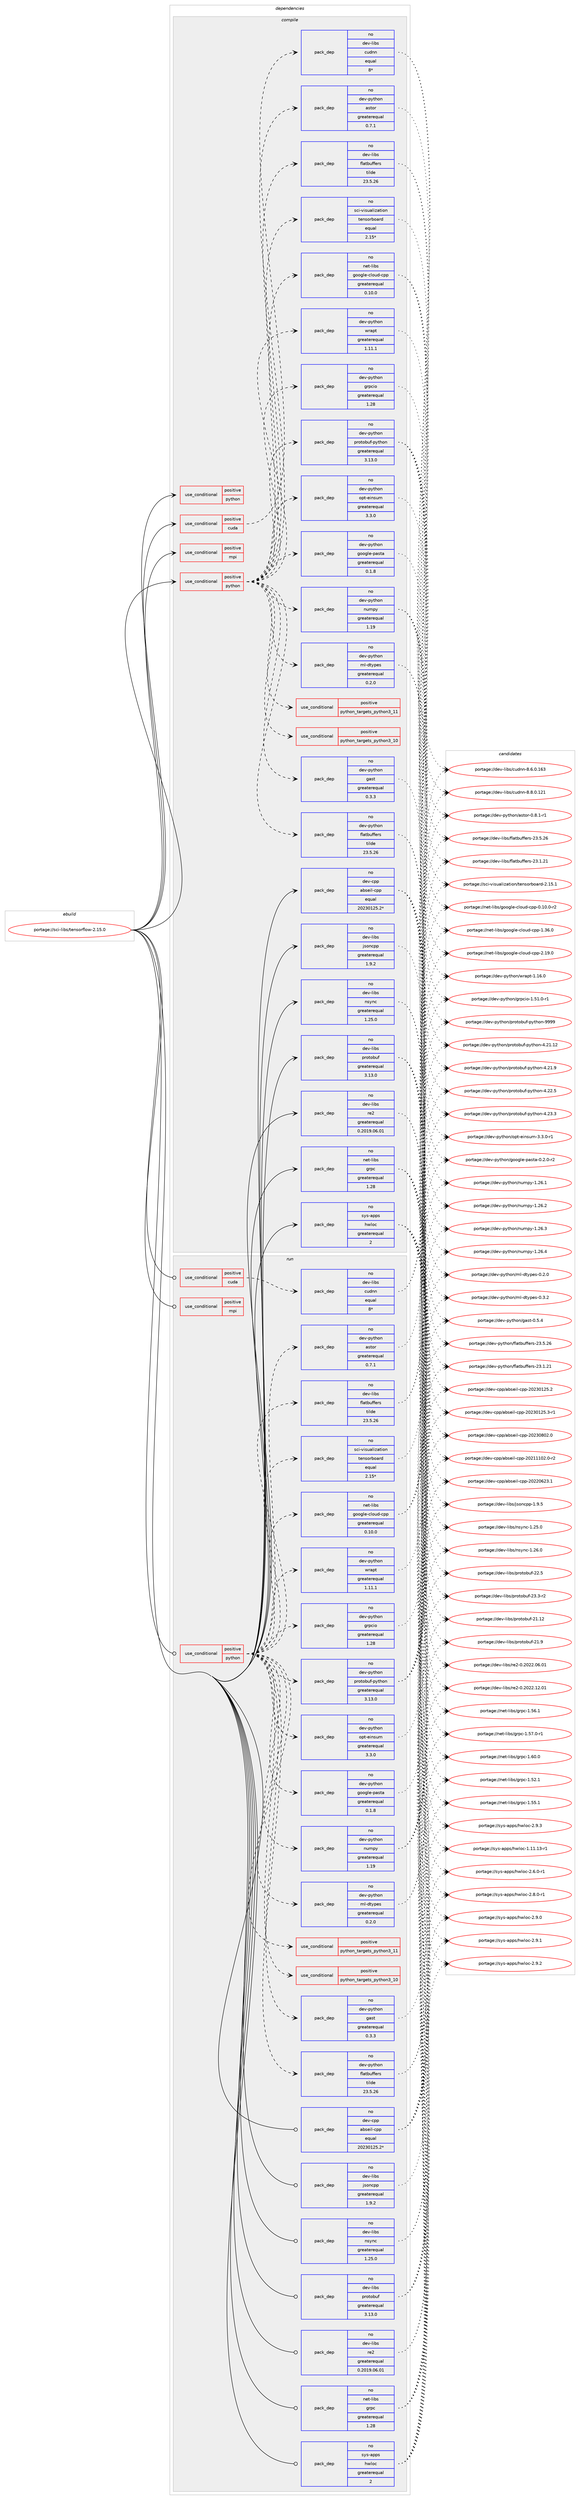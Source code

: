digraph prolog {

# *************
# Graph options
# *************

newrank=true;
concentrate=true;
compound=true;
graph [rankdir=LR,fontname=Helvetica,fontsize=10,ranksep=1.5];#, ranksep=2.5, nodesep=0.2];
edge  [arrowhead=vee];
node  [fontname=Helvetica,fontsize=10];

# **********
# The ebuild
# **********

subgraph cluster_leftcol {
color=gray;
rank=same;
label=<<i>ebuild</i>>;
id [label="portage://sci-libs/tensorflow-2.15.0", color=red, width=4, href="../sci-libs/tensorflow-2.15.0.svg"];
}

# ****************
# The dependencies
# ****************

subgraph cluster_midcol {
color=gray;
label=<<i>dependencies</i>>;
subgraph cluster_compile {
fillcolor="#eeeeee";
style=filled;
label=<<i>compile</i>>;
subgraph cond10877 {
dependency15927 [label=<<TABLE BORDER="0" CELLBORDER="1" CELLSPACING="0" CELLPADDING="4"><TR><TD ROWSPAN="3" CELLPADDING="10">use_conditional</TD></TR><TR><TD>positive</TD></TR><TR><TD>cuda</TD></TR></TABLE>>, shape=none, color=red];
# *** BEGIN UNKNOWN DEPENDENCY TYPE (TODO) ***
# dependency15927 -> package_dependency(portage://sci-libs/tensorflow-2.15.0,install,no,dev-util,nvidia-cuda-toolkit,none,[,,],any_same_slot,[use(enable(profiler),none)])
# *** END UNKNOWN DEPENDENCY TYPE (TODO) ***

subgraph pack4901 {
dependency15928 [label=<<TABLE BORDER="0" CELLBORDER="1" CELLSPACING="0" CELLPADDING="4" WIDTH="220"><TR><TD ROWSPAN="6" CELLPADDING="30">pack_dep</TD></TR><TR><TD WIDTH="110">no</TD></TR><TR><TD>dev-libs</TD></TR><TR><TD>cudnn</TD></TR><TR><TD>equal</TD></TR><TR><TD>8*</TD></TR></TABLE>>, shape=none, color=blue];
}
dependency15927:e -> dependency15928:w [weight=20,style="dashed",arrowhead="vee"];
}
id:e -> dependency15927:w [weight=20,style="solid",arrowhead="vee"];
subgraph cond10878 {
dependency15929 [label=<<TABLE BORDER="0" CELLBORDER="1" CELLSPACING="0" CELLPADDING="4"><TR><TD ROWSPAN="3" CELLPADDING="10">use_conditional</TD></TR><TR><TD>positive</TD></TR><TR><TD>mpi</TD></TR></TABLE>>, shape=none, color=red];
# *** BEGIN UNKNOWN DEPENDENCY TYPE (TODO) ***
# dependency15929 -> package_dependency(portage://sci-libs/tensorflow-2.15.0,install,no,virtual,mpi,none,[,,],[],[])
# *** END UNKNOWN DEPENDENCY TYPE (TODO) ***

}
id:e -> dependency15929:w [weight=20,style="solid",arrowhead="vee"];
subgraph cond10879 {
dependency15930 [label=<<TABLE BORDER="0" CELLBORDER="1" CELLSPACING="0" CELLPADDING="4"><TR><TD ROWSPAN="3" CELLPADDING="10">use_conditional</TD></TR><TR><TD>positive</TD></TR><TR><TD>python</TD></TR></TABLE>>, shape=none, color=red];
subgraph cond10880 {
dependency15931 [label=<<TABLE BORDER="0" CELLBORDER="1" CELLSPACING="0" CELLPADDING="4"><TR><TD ROWSPAN="3" CELLPADDING="10">use_conditional</TD></TR><TR><TD>positive</TD></TR><TR><TD>python_targets_python3_10</TD></TR></TABLE>>, shape=none, color=red];
# *** BEGIN UNKNOWN DEPENDENCY TYPE (TODO) ***
# dependency15931 -> package_dependency(portage://sci-libs/tensorflow-2.15.0,install,no,dev-lang,python,none,[,,],[slot(3.10)],[])
# *** END UNKNOWN DEPENDENCY TYPE (TODO) ***

}
dependency15930:e -> dependency15931:w [weight=20,style="dashed",arrowhead="vee"];
subgraph cond10881 {
dependency15932 [label=<<TABLE BORDER="0" CELLBORDER="1" CELLSPACING="0" CELLPADDING="4"><TR><TD ROWSPAN="3" CELLPADDING="10">use_conditional</TD></TR><TR><TD>positive</TD></TR><TR><TD>python_targets_python3_11</TD></TR></TABLE>>, shape=none, color=red];
# *** BEGIN UNKNOWN DEPENDENCY TYPE (TODO) ***
# dependency15932 -> package_dependency(portage://sci-libs/tensorflow-2.15.0,install,no,dev-lang,python,none,[,,],[slot(3.11)],[])
# *** END UNKNOWN DEPENDENCY TYPE (TODO) ***

}
dependency15930:e -> dependency15932:w [weight=20,style="dashed",arrowhead="vee"];
subgraph pack4902 {
dependency15933 [label=<<TABLE BORDER="0" CELLBORDER="1" CELLSPACING="0" CELLPADDING="4" WIDTH="220"><TR><TD ROWSPAN="6" CELLPADDING="30">pack_dep</TD></TR><TR><TD WIDTH="110">no</TD></TR><TR><TD>dev-libs</TD></TR><TR><TD>flatbuffers</TD></TR><TR><TD>tilde</TD></TR><TR><TD>23.5.26</TD></TR></TABLE>>, shape=none, color=blue];
}
dependency15930:e -> dependency15933:w [weight=20,style="dashed",arrowhead="vee"];
# *** BEGIN UNKNOWN DEPENDENCY TYPE (TODO) ***
# dependency15930 -> package_dependency(portage://sci-libs/tensorflow-2.15.0,install,no,dev-python,absl-py,none,[,,],[],[use(optenable(python_targets_python3_10),negative),use(optenable(python_targets_python3_11),negative)])
# *** END UNKNOWN DEPENDENCY TYPE (TODO) ***

subgraph pack4903 {
dependency15934 [label=<<TABLE BORDER="0" CELLBORDER="1" CELLSPACING="0" CELLPADDING="4" WIDTH="220"><TR><TD ROWSPAN="6" CELLPADDING="30">pack_dep</TD></TR><TR><TD WIDTH="110">no</TD></TR><TR><TD>dev-python</TD></TR><TR><TD>astor</TD></TR><TR><TD>greaterequal</TD></TR><TR><TD>0.7.1</TD></TR></TABLE>>, shape=none, color=blue];
}
dependency15930:e -> dependency15934:w [weight=20,style="dashed",arrowhead="vee"];
# *** BEGIN UNKNOWN DEPENDENCY TYPE (TODO) ***
# dependency15930 -> package_dependency(portage://sci-libs/tensorflow-2.15.0,install,no,dev-python,astunparse,none,[,,],[],[use(optenable(python_targets_python3_10),negative),use(optenable(python_targets_python3_11),negative)])
# *** END UNKNOWN DEPENDENCY TYPE (TODO) ***

# *** BEGIN UNKNOWN DEPENDENCY TYPE (TODO) ***
# dependency15930 -> package_dependency(portage://sci-libs/tensorflow-2.15.0,install,no,dev-python,clang-python,none,[,,],[],[use(optenable(python_targets_python3_10),negative),use(optenable(python_targets_python3_11),negative)])
# *** END UNKNOWN DEPENDENCY TYPE (TODO) ***

# *** BEGIN UNKNOWN DEPENDENCY TYPE (TODO) ***
# dependency15930 -> package_dependency(portage://sci-libs/tensorflow-2.15.0,install,no,dev-python,dill,none,[,,],[],[use(optenable(python_targets_python3_10),negative),use(optenable(python_targets_python3_11),negative)])
# *** END UNKNOWN DEPENDENCY TYPE (TODO) ***

subgraph pack4904 {
dependency15935 [label=<<TABLE BORDER="0" CELLBORDER="1" CELLSPACING="0" CELLPADDING="4" WIDTH="220"><TR><TD ROWSPAN="6" CELLPADDING="30">pack_dep</TD></TR><TR><TD WIDTH="110">no</TD></TR><TR><TD>dev-python</TD></TR><TR><TD>flatbuffers</TD></TR><TR><TD>tilde</TD></TR><TR><TD>23.5.26</TD></TR></TABLE>>, shape=none, color=blue];
}
dependency15930:e -> dependency15935:w [weight=20,style="dashed",arrowhead="vee"];
subgraph pack4905 {
dependency15936 [label=<<TABLE BORDER="0" CELLBORDER="1" CELLSPACING="0" CELLPADDING="4" WIDTH="220"><TR><TD ROWSPAN="6" CELLPADDING="30">pack_dep</TD></TR><TR><TD WIDTH="110">no</TD></TR><TR><TD>dev-python</TD></TR><TR><TD>gast</TD></TR><TR><TD>greaterequal</TD></TR><TR><TD>0.3.3</TD></TR></TABLE>>, shape=none, color=blue];
}
dependency15930:e -> dependency15936:w [weight=20,style="dashed",arrowhead="vee"];
# *** BEGIN UNKNOWN DEPENDENCY TYPE (TODO) ***
# dependency15930 -> package_dependency(portage://sci-libs/tensorflow-2.15.0,install,no,dev-python,h5py,none,[,,],[],[use(optenable(python_targets_python3_10),negative),use(optenable(python_targets_python3_11),negative)])
# *** END UNKNOWN DEPENDENCY TYPE (TODO) ***

subgraph pack4906 {
dependency15937 [label=<<TABLE BORDER="0" CELLBORDER="1" CELLSPACING="0" CELLPADDING="4" WIDTH="220"><TR><TD ROWSPAN="6" CELLPADDING="30">pack_dep</TD></TR><TR><TD WIDTH="110">no</TD></TR><TR><TD>dev-python</TD></TR><TR><TD>ml-dtypes</TD></TR><TR><TD>greaterequal</TD></TR><TR><TD>0.2.0</TD></TR></TABLE>>, shape=none, color=blue];
}
dependency15930:e -> dependency15937:w [weight=20,style="dashed",arrowhead="vee"];
subgraph pack4907 {
dependency15938 [label=<<TABLE BORDER="0" CELLBORDER="1" CELLSPACING="0" CELLPADDING="4" WIDTH="220"><TR><TD ROWSPAN="6" CELLPADDING="30">pack_dep</TD></TR><TR><TD WIDTH="110">no</TD></TR><TR><TD>dev-python</TD></TR><TR><TD>numpy</TD></TR><TR><TD>greaterequal</TD></TR><TR><TD>1.19</TD></TR></TABLE>>, shape=none, color=blue];
}
dependency15930:e -> dependency15938:w [weight=20,style="dashed",arrowhead="vee"];
subgraph pack4908 {
dependency15939 [label=<<TABLE BORDER="0" CELLBORDER="1" CELLSPACING="0" CELLPADDING="4" WIDTH="220"><TR><TD ROWSPAN="6" CELLPADDING="30">pack_dep</TD></TR><TR><TD WIDTH="110">no</TD></TR><TR><TD>dev-python</TD></TR><TR><TD>google-pasta</TD></TR><TR><TD>greaterequal</TD></TR><TR><TD>0.1.8</TD></TR></TABLE>>, shape=none, color=blue];
}
dependency15930:e -> dependency15939:w [weight=20,style="dashed",arrowhead="vee"];
subgraph pack4909 {
dependency15940 [label=<<TABLE BORDER="0" CELLBORDER="1" CELLSPACING="0" CELLPADDING="4" WIDTH="220"><TR><TD ROWSPAN="6" CELLPADDING="30">pack_dep</TD></TR><TR><TD WIDTH="110">no</TD></TR><TR><TD>dev-python</TD></TR><TR><TD>opt-einsum</TD></TR><TR><TD>greaterequal</TD></TR><TR><TD>3.3.0</TD></TR></TABLE>>, shape=none, color=blue];
}
dependency15930:e -> dependency15940:w [weight=20,style="dashed",arrowhead="vee"];
subgraph pack4910 {
dependency15941 [label=<<TABLE BORDER="0" CELLBORDER="1" CELLSPACING="0" CELLPADDING="4" WIDTH="220"><TR><TD ROWSPAN="6" CELLPADDING="30">pack_dep</TD></TR><TR><TD WIDTH="110">no</TD></TR><TR><TD>dev-python</TD></TR><TR><TD>protobuf-python</TD></TR><TR><TD>greaterequal</TD></TR><TR><TD>3.13.0</TD></TR></TABLE>>, shape=none, color=blue];
}
dependency15930:e -> dependency15941:w [weight=20,style="dashed",arrowhead="vee"];
# *** BEGIN UNKNOWN DEPENDENCY TYPE (TODO) ***
# dependency15930 -> package_dependency(portage://sci-libs/tensorflow-2.15.0,install,no,dev-python,pybind11,none,[,,],[],[use(optenable(python_targets_python3_10),negative),use(optenable(python_targets_python3_11),negative)])
# *** END UNKNOWN DEPENDENCY TYPE (TODO) ***

# *** BEGIN UNKNOWN DEPENDENCY TYPE (TODO) ***
# dependency15930 -> package_dependency(portage://sci-libs/tensorflow-2.15.0,install,no,dev-python,six,none,[,,],[],[use(optenable(python_targets_python3_10),negative),use(optenable(python_targets_python3_11),negative)])
# *** END UNKNOWN DEPENDENCY TYPE (TODO) ***

# *** BEGIN UNKNOWN DEPENDENCY TYPE (TODO) ***
# dependency15930 -> package_dependency(portage://sci-libs/tensorflow-2.15.0,install,no,dev-python,tblib,none,[,,],[],[use(optenable(python_targets_python3_10),negative),use(optenable(python_targets_python3_11),negative)])
# *** END UNKNOWN DEPENDENCY TYPE (TODO) ***

# *** BEGIN UNKNOWN DEPENDENCY TYPE (TODO) ***
# dependency15930 -> package_dependency(portage://sci-libs/tensorflow-2.15.0,install,no,dev-python,termcolor,none,[,,],[],[use(optenable(python_targets_python3_10),negative),use(optenable(python_targets_python3_11),negative)])
# *** END UNKNOWN DEPENDENCY TYPE (TODO) ***

# *** BEGIN UNKNOWN DEPENDENCY TYPE (TODO) ***
# dependency15930 -> package_dependency(portage://sci-libs/tensorflow-2.15.0,install,no,dev-python,typing-extensions,none,[,,],[],[use(optenable(python_targets_python3_10),negative),use(optenable(python_targets_python3_11),negative)])
# *** END UNKNOWN DEPENDENCY TYPE (TODO) ***

subgraph pack4911 {
dependency15942 [label=<<TABLE BORDER="0" CELLBORDER="1" CELLSPACING="0" CELLPADDING="4" WIDTH="220"><TR><TD ROWSPAN="6" CELLPADDING="30">pack_dep</TD></TR><TR><TD WIDTH="110">no</TD></TR><TR><TD>dev-python</TD></TR><TR><TD>grpcio</TD></TR><TR><TD>greaterequal</TD></TR><TR><TD>1.28</TD></TR></TABLE>>, shape=none, color=blue];
}
dependency15930:e -> dependency15942:w [weight=20,style="dashed",arrowhead="vee"];
subgraph pack4912 {
dependency15943 [label=<<TABLE BORDER="0" CELLBORDER="1" CELLSPACING="0" CELLPADDING="4" WIDTH="220"><TR><TD ROWSPAN="6" CELLPADDING="30">pack_dep</TD></TR><TR><TD WIDTH="110">no</TD></TR><TR><TD>dev-python</TD></TR><TR><TD>wrapt</TD></TR><TR><TD>greaterequal</TD></TR><TR><TD>1.11.1</TD></TR></TABLE>>, shape=none, color=blue];
}
dependency15930:e -> dependency15943:w [weight=20,style="dashed",arrowhead="vee"];
subgraph pack4913 {
dependency15944 [label=<<TABLE BORDER="0" CELLBORDER="1" CELLSPACING="0" CELLPADDING="4" WIDTH="220"><TR><TD ROWSPAN="6" CELLPADDING="30">pack_dep</TD></TR><TR><TD WIDTH="110">no</TD></TR><TR><TD>net-libs</TD></TR><TR><TD>google-cloud-cpp</TD></TR><TR><TD>greaterequal</TD></TR><TR><TD>0.10.0</TD></TR></TABLE>>, shape=none, color=blue];
}
dependency15930:e -> dependency15944:w [weight=20,style="dashed",arrowhead="vee"];
subgraph pack4914 {
dependency15945 [label=<<TABLE BORDER="0" CELLBORDER="1" CELLSPACING="0" CELLPADDING="4" WIDTH="220"><TR><TD ROWSPAN="6" CELLPADDING="30">pack_dep</TD></TR><TR><TD WIDTH="110">no</TD></TR><TR><TD>sci-visualization</TD></TR><TR><TD>tensorboard</TD></TR><TR><TD>equal</TD></TR><TR><TD>2.15*</TD></TR></TABLE>>, shape=none, color=blue];
}
dependency15930:e -> dependency15945:w [weight=20,style="dashed",arrowhead="vee"];
}
id:e -> dependency15930:w [weight=20,style="solid",arrowhead="vee"];
subgraph cond10882 {
dependency15946 [label=<<TABLE BORDER="0" CELLBORDER="1" CELLSPACING="0" CELLPADDING="4"><TR><TD ROWSPAN="3" CELLPADDING="10">use_conditional</TD></TR><TR><TD>positive</TD></TR><TR><TD>python</TD></TR></TABLE>>, shape=none, color=red];
# *** BEGIN UNKNOWN DEPENDENCY TYPE (TODO) ***
# dependency15946 -> package_dependency(portage://sci-libs/tensorflow-2.15.0,install,no,dev-python,mock,none,[,,],[],[])
# *** END UNKNOWN DEPENDENCY TYPE (TODO) ***

# *** BEGIN UNKNOWN DEPENDENCY TYPE (TODO) ***
# dependency15946 -> package_dependency(portage://sci-libs/tensorflow-2.15.0,install,no,dev-python,setuptools,none,[,,],[],[])
# *** END UNKNOWN DEPENDENCY TYPE (TODO) ***

}
id:e -> dependency15946:w [weight=20,style="solid",arrowhead="vee"];
# *** BEGIN UNKNOWN DEPENDENCY TYPE (TODO) ***
# id -> package_dependency(portage://sci-libs/tensorflow-2.15.0,install,no,app-arch,snappy,none,[,,],[],[])
# *** END UNKNOWN DEPENDENCY TYPE (TODO) ***

subgraph pack4915 {
dependency15947 [label=<<TABLE BORDER="0" CELLBORDER="1" CELLSPACING="0" CELLPADDING="4" WIDTH="220"><TR><TD ROWSPAN="6" CELLPADDING="30">pack_dep</TD></TR><TR><TD WIDTH="110">no</TD></TR><TR><TD>dev-cpp</TD></TR><TR><TD>abseil-cpp</TD></TR><TR><TD>equal</TD></TR><TR><TD>20230125.2*</TD></TR></TABLE>>, shape=none, color=blue];
}
id:e -> dependency15947:w [weight=20,style="solid",arrowhead="vee"];
# *** BEGIN UNKNOWN DEPENDENCY TYPE (TODO) ***
# id -> package_dependency(portage://sci-libs/tensorflow-2.15.0,install,no,dev-db,sqlite,none,[,,],[],[])
# *** END UNKNOWN DEPENDENCY TYPE (TODO) ***

# *** BEGIN UNKNOWN DEPENDENCY TYPE (TODO) ***
# id -> package_dependency(portage://sci-libs/tensorflow-2.15.0,install,no,dev-libs,double-conversion,none,[,,],[],[])
# *** END UNKNOWN DEPENDENCY TYPE (TODO) ***

# *** BEGIN UNKNOWN DEPENDENCY TYPE (TODO) ***
# id -> package_dependency(portage://sci-libs/tensorflow-2.15.0,install,no,dev-libs,icu,none,[,,],any_same_slot,[])
# *** END UNKNOWN DEPENDENCY TYPE (TODO) ***

subgraph pack4916 {
dependency15948 [label=<<TABLE BORDER="0" CELLBORDER="1" CELLSPACING="0" CELLPADDING="4" WIDTH="220"><TR><TD ROWSPAN="6" CELLPADDING="30">pack_dep</TD></TR><TR><TD WIDTH="110">no</TD></TR><TR><TD>dev-libs</TD></TR><TR><TD>jsoncpp</TD></TR><TR><TD>greaterequal</TD></TR><TR><TD>1.9.2</TD></TR></TABLE>>, shape=none, color=blue];
}
id:e -> dependency15948:w [weight=20,style="solid",arrowhead="vee"];
subgraph pack4917 {
dependency15949 [label=<<TABLE BORDER="0" CELLBORDER="1" CELLSPACING="0" CELLPADDING="4" WIDTH="220"><TR><TD ROWSPAN="6" CELLPADDING="30">pack_dep</TD></TR><TR><TD WIDTH="110">no</TD></TR><TR><TD>dev-libs</TD></TR><TR><TD>nsync</TD></TR><TR><TD>greaterequal</TD></TR><TR><TD>1.25.0</TD></TR></TABLE>>, shape=none, color=blue];
}
id:e -> dependency15949:w [weight=20,style="solid",arrowhead="vee"];
# *** BEGIN UNKNOWN DEPENDENCY TYPE (TODO) ***
# id -> package_dependency(portage://sci-libs/tensorflow-2.15.0,install,no,dev-libs,openssl,none,[,,],[slot(0),equal],[])
# *** END UNKNOWN DEPENDENCY TYPE (TODO) ***

subgraph pack4918 {
dependency15950 [label=<<TABLE BORDER="0" CELLBORDER="1" CELLSPACING="0" CELLPADDING="4" WIDTH="220"><TR><TD ROWSPAN="6" CELLPADDING="30">pack_dep</TD></TR><TR><TD WIDTH="110">no</TD></TR><TR><TD>dev-libs</TD></TR><TR><TD>protobuf</TD></TR><TR><TD>greaterequal</TD></TR><TR><TD>3.13.0</TD></TR></TABLE>>, shape=none, color=blue];
}
id:e -> dependency15950:w [weight=20,style="solid",arrowhead="vee"];
subgraph pack4919 {
dependency15951 [label=<<TABLE BORDER="0" CELLBORDER="1" CELLSPACING="0" CELLPADDING="4" WIDTH="220"><TR><TD ROWSPAN="6" CELLPADDING="30">pack_dep</TD></TR><TR><TD WIDTH="110">no</TD></TR><TR><TD>dev-libs</TD></TR><TR><TD>re2</TD></TR><TR><TD>greaterequal</TD></TR><TR><TD>0.2019.06.01</TD></TR></TABLE>>, shape=none, color=blue];
}
id:e -> dependency15951:w [weight=20,style="solid",arrowhead="vee"];
# *** BEGIN UNKNOWN DEPENDENCY TYPE (TODO) ***
# id -> package_dependency(portage://sci-libs/tensorflow-2.15.0,install,no,media-libs,giflib,none,[,,],[],[])
# *** END UNKNOWN DEPENDENCY TYPE (TODO) ***

# *** BEGIN UNKNOWN DEPENDENCY TYPE (TODO) ***
# id -> package_dependency(portage://sci-libs/tensorflow-2.15.0,install,no,media-libs,libjpeg-turbo,none,[,,],[],[])
# *** END UNKNOWN DEPENDENCY TYPE (TODO) ***

# *** BEGIN UNKNOWN DEPENDENCY TYPE (TODO) ***
# id -> package_dependency(portage://sci-libs/tensorflow-2.15.0,install,no,media-libs,libpng,none,[,,],[slot(0)],[])
# *** END UNKNOWN DEPENDENCY TYPE (TODO) ***

subgraph pack4920 {
dependency15952 [label=<<TABLE BORDER="0" CELLBORDER="1" CELLSPACING="0" CELLPADDING="4" WIDTH="220"><TR><TD ROWSPAN="6" CELLPADDING="30">pack_dep</TD></TR><TR><TD WIDTH="110">no</TD></TR><TR><TD>net-libs</TD></TR><TR><TD>grpc</TD></TR><TR><TD>greaterequal</TD></TR><TR><TD>1.28</TD></TR></TABLE>>, shape=none, color=blue];
}
id:e -> dependency15952:w [weight=20,style="solid",arrowhead="vee"];
# *** BEGIN UNKNOWN DEPENDENCY TYPE (TODO) ***
# id -> package_dependency(portage://sci-libs/tensorflow-2.15.0,install,no,net-misc,curl,none,[,,],[],[])
# *** END UNKNOWN DEPENDENCY TYPE (TODO) ***

subgraph pack4921 {
dependency15953 [label=<<TABLE BORDER="0" CELLBORDER="1" CELLSPACING="0" CELLPADDING="4" WIDTH="220"><TR><TD ROWSPAN="6" CELLPADDING="30">pack_dep</TD></TR><TR><TD WIDTH="110">no</TD></TR><TR><TD>sys-apps</TD></TR><TR><TD>hwloc</TD></TR><TR><TD>greaterequal</TD></TR><TR><TD>2</TD></TR></TABLE>>, shape=none, color=blue];
}
id:e -> dependency15953:w [weight=20,style="solid",arrowhead="vee"];
# *** BEGIN UNKNOWN DEPENDENCY TYPE (TODO) ***
# id -> package_dependency(portage://sci-libs/tensorflow-2.15.0,install,no,sys-libs,zlib,none,[,,],[],[])
# *** END UNKNOWN DEPENDENCY TYPE (TODO) ***

}
subgraph cluster_compileandrun {
fillcolor="#eeeeee";
style=filled;
label=<<i>compile and run</i>>;
}
subgraph cluster_run {
fillcolor="#eeeeee";
style=filled;
label=<<i>run</i>>;
subgraph cond10883 {
dependency15954 [label=<<TABLE BORDER="0" CELLBORDER="1" CELLSPACING="0" CELLPADDING="4"><TR><TD ROWSPAN="3" CELLPADDING="10">use_conditional</TD></TR><TR><TD>positive</TD></TR><TR><TD>cuda</TD></TR></TABLE>>, shape=none, color=red];
# *** BEGIN UNKNOWN DEPENDENCY TYPE (TODO) ***
# dependency15954 -> package_dependency(portage://sci-libs/tensorflow-2.15.0,run,no,dev-util,nvidia-cuda-toolkit,none,[,,],any_same_slot,[use(enable(profiler),none)])
# *** END UNKNOWN DEPENDENCY TYPE (TODO) ***

subgraph pack4922 {
dependency15955 [label=<<TABLE BORDER="0" CELLBORDER="1" CELLSPACING="0" CELLPADDING="4" WIDTH="220"><TR><TD ROWSPAN="6" CELLPADDING="30">pack_dep</TD></TR><TR><TD WIDTH="110">no</TD></TR><TR><TD>dev-libs</TD></TR><TR><TD>cudnn</TD></TR><TR><TD>equal</TD></TR><TR><TD>8*</TD></TR></TABLE>>, shape=none, color=blue];
}
dependency15954:e -> dependency15955:w [weight=20,style="dashed",arrowhead="vee"];
}
id:e -> dependency15954:w [weight=20,style="solid",arrowhead="odot"];
subgraph cond10884 {
dependency15956 [label=<<TABLE BORDER="0" CELLBORDER="1" CELLSPACING="0" CELLPADDING="4"><TR><TD ROWSPAN="3" CELLPADDING="10">use_conditional</TD></TR><TR><TD>positive</TD></TR><TR><TD>mpi</TD></TR></TABLE>>, shape=none, color=red];
# *** BEGIN UNKNOWN DEPENDENCY TYPE (TODO) ***
# dependency15956 -> package_dependency(portage://sci-libs/tensorflow-2.15.0,run,no,virtual,mpi,none,[,,],[],[])
# *** END UNKNOWN DEPENDENCY TYPE (TODO) ***

}
id:e -> dependency15956:w [weight=20,style="solid",arrowhead="odot"];
subgraph cond10885 {
dependency15957 [label=<<TABLE BORDER="0" CELLBORDER="1" CELLSPACING="0" CELLPADDING="4"><TR><TD ROWSPAN="3" CELLPADDING="10">use_conditional</TD></TR><TR><TD>positive</TD></TR><TR><TD>python</TD></TR></TABLE>>, shape=none, color=red];
subgraph cond10886 {
dependency15958 [label=<<TABLE BORDER="0" CELLBORDER="1" CELLSPACING="0" CELLPADDING="4"><TR><TD ROWSPAN="3" CELLPADDING="10">use_conditional</TD></TR><TR><TD>positive</TD></TR><TR><TD>python_targets_python3_10</TD></TR></TABLE>>, shape=none, color=red];
# *** BEGIN UNKNOWN DEPENDENCY TYPE (TODO) ***
# dependency15958 -> package_dependency(portage://sci-libs/tensorflow-2.15.0,run,no,dev-lang,python,none,[,,],[slot(3.10)],[])
# *** END UNKNOWN DEPENDENCY TYPE (TODO) ***

}
dependency15957:e -> dependency15958:w [weight=20,style="dashed",arrowhead="vee"];
subgraph cond10887 {
dependency15959 [label=<<TABLE BORDER="0" CELLBORDER="1" CELLSPACING="0" CELLPADDING="4"><TR><TD ROWSPAN="3" CELLPADDING="10">use_conditional</TD></TR><TR><TD>positive</TD></TR><TR><TD>python_targets_python3_11</TD></TR></TABLE>>, shape=none, color=red];
# *** BEGIN UNKNOWN DEPENDENCY TYPE (TODO) ***
# dependency15959 -> package_dependency(portage://sci-libs/tensorflow-2.15.0,run,no,dev-lang,python,none,[,,],[slot(3.11)],[])
# *** END UNKNOWN DEPENDENCY TYPE (TODO) ***

}
dependency15957:e -> dependency15959:w [weight=20,style="dashed",arrowhead="vee"];
subgraph pack4923 {
dependency15960 [label=<<TABLE BORDER="0" CELLBORDER="1" CELLSPACING="0" CELLPADDING="4" WIDTH="220"><TR><TD ROWSPAN="6" CELLPADDING="30">pack_dep</TD></TR><TR><TD WIDTH="110">no</TD></TR><TR><TD>dev-libs</TD></TR><TR><TD>flatbuffers</TD></TR><TR><TD>tilde</TD></TR><TR><TD>23.5.26</TD></TR></TABLE>>, shape=none, color=blue];
}
dependency15957:e -> dependency15960:w [weight=20,style="dashed",arrowhead="vee"];
# *** BEGIN UNKNOWN DEPENDENCY TYPE (TODO) ***
# dependency15957 -> package_dependency(portage://sci-libs/tensorflow-2.15.0,run,no,dev-python,absl-py,none,[,,],[],[use(optenable(python_targets_python3_10),negative),use(optenable(python_targets_python3_11),negative)])
# *** END UNKNOWN DEPENDENCY TYPE (TODO) ***

subgraph pack4924 {
dependency15961 [label=<<TABLE BORDER="0" CELLBORDER="1" CELLSPACING="0" CELLPADDING="4" WIDTH="220"><TR><TD ROWSPAN="6" CELLPADDING="30">pack_dep</TD></TR><TR><TD WIDTH="110">no</TD></TR><TR><TD>dev-python</TD></TR><TR><TD>astor</TD></TR><TR><TD>greaterequal</TD></TR><TR><TD>0.7.1</TD></TR></TABLE>>, shape=none, color=blue];
}
dependency15957:e -> dependency15961:w [weight=20,style="dashed",arrowhead="vee"];
# *** BEGIN UNKNOWN DEPENDENCY TYPE (TODO) ***
# dependency15957 -> package_dependency(portage://sci-libs/tensorflow-2.15.0,run,no,dev-python,astunparse,none,[,,],[],[use(optenable(python_targets_python3_10),negative),use(optenable(python_targets_python3_11),negative)])
# *** END UNKNOWN DEPENDENCY TYPE (TODO) ***

# *** BEGIN UNKNOWN DEPENDENCY TYPE (TODO) ***
# dependency15957 -> package_dependency(portage://sci-libs/tensorflow-2.15.0,run,no,dev-python,clang-python,none,[,,],[],[use(optenable(python_targets_python3_10),negative),use(optenable(python_targets_python3_11),negative)])
# *** END UNKNOWN DEPENDENCY TYPE (TODO) ***

# *** BEGIN UNKNOWN DEPENDENCY TYPE (TODO) ***
# dependency15957 -> package_dependency(portage://sci-libs/tensorflow-2.15.0,run,no,dev-python,dill,none,[,,],[],[use(optenable(python_targets_python3_10),negative),use(optenable(python_targets_python3_11),negative)])
# *** END UNKNOWN DEPENDENCY TYPE (TODO) ***

subgraph pack4925 {
dependency15962 [label=<<TABLE BORDER="0" CELLBORDER="1" CELLSPACING="0" CELLPADDING="4" WIDTH="220"><TR><TD ROWSPAN="6" CELLPADDING="30">pack_dep</TD></TR><TR><TD WIDTH="110">no</TD></TR><TR><TD>dev-python</TD></TR><TR><TD>flatbuffers</TD></TR><TR><TD>tilde</TD></TR><TR><TD>23.5.26</TD></TR></TABLE>>, shape=none, color=blue];
}
dependency15957:e -> dependency15962:w [weight=20,style="dashed",arrowhead="vee"];
subgraph pack4926 {
dependency15963 [label=<<TABLE BORDER="0" CELLBORDER="1" CELLSPACING="0" CELLPADDING="4" WIDTH="220"><TR><TD ROWSPAN="6" CELLPADDING="30">pack_dep</TD></TR><TR><TD WIDTH="110">no</TD></TR><TR><TD>dev-python</TD></TR><TR><TD>gast</TD></TR><TR><TD>greaterequal</TD></TR><TR><TD>0.3.3</TD></TR></TABLE>>, shape=none, color=blue];
}
dependency15957:e -> dependency15963:w [weight=20,style="dashed",arrowhead="vee"];
# *** BEGIN UNKNOWN DEPENDENCY TYPE (TODO) ***
# dependency15957 -> package_dependency(portage://sci-libs/tensorflow-2.15.0,run,no,dev-python,h5py,none,[,,],[],[use(optenable(python_targets_python3_10),negative),use(optenable(python_targets_python3_11),negative)])
# *** END UNKNOWN DEPENDENCY TYPE (TODO) ***

subgraph pack4927 {
dependency15964 [label=<<TABLE BORDER="0" CELLBORDER="1" CELLSPACING="0" CELLPADDING="4" WIDTH="220"><TR><TD ROWSPAN="6" CELLPADDING="30">pack_dep</TD></TR><TR><TD WIDTH="110">no</TD></TR><TR><TD>dev-python</TD></TR><TR><TD>ml-dtypes</TD></TR><TR><TD>greaterequal</TD></TR><TR><TD>0.2.0</TD></TR></TABLE>>, shape=none, color=blue];
}
dependency15957:e -> dependency15964:w [weight=20,style="dashed",arrowhead="vee"];
subgraph pack4928 {
dependency15965 [label=<<TABLE BORDER="0" CELLBORDER="1" CELLSPACING="0" CELLPADDING="4" WIDTH="220"><TR><TD ROWSPAN="6" CELLPADDING="30">pack_dep</TD></TR><TR><TD WIDTH="110">no</TD></TR><TR><TD>dev-python</TD></TR><TR><TD>numpy</TD></TR><TR><TD>greaterequal</TD></TR><TR><TD>1.19</TD></TR></TABLE>>, shape=none, color=blue];
}
dependency15957:e -> dependency15965:w [weight=20,style="dashed",arrowhead="vee"];
subgraph pack4929 {
dependency15966 [label=<<TABLE BORDER="0" CELLBORDER="1" CELLSPACING="0" CELLPADDING="4" WIDTH="220"><TR><TD ROWSPAN="6" CELLPADDING="30">pack_dep</TD></TR><TR><TD WIDTH="110">no</TD></TR><TR><TD>dev-python</TD></TR><TR><TD>google-pasta</TD></TR><TR><TD>greaterequal</TD></TR><TR><TD>0.1.8</TD></TR></TABLE>>, shape=none, color=blue];
}
dependency15957:e -> dependency15966:w [weight=20,style="dashed",arrowhead="vee"];
subgraph pack4930 {
dependency15967 [label=<<TABLE BORDER="0" CELLBORDER="1" CELLSPACING="0" CELLPADDING="4" WIDTH="220"><TR><TD ROWSPAN="6" CELLPADDING="30">pack_dep</TD></TR><TR><TD WIDTH="110">no</TD></TR><TR><TD>dev-python</TD></TR><TR><TD>opt-einsum</TD></TR><TR><TD>greaterequal</TD></TR><TR><TD>3.3.0</TD></TR></TABLE>>, shape=none, color=blue];
}
dependency15957:e -> dependency15967:w [weight=20,style="dashed",arrowhead="vee"];
subgraph pack4931 {
dependency15968 [label=<<TABLE BORDER="0" CELLBORDER="1" CELLSPACING="0" CELLPADDING="4" WIDTH="220"><TR><TD ROWSPAN="6" CELLPADDING="30">pack_dep</TD></TR><TR><TD WIDTH="110">no</TD></TR><TR><TD>dev-python</TD></TR><TR><TD>protobuf-python</TD></TR><TR><TD>greaterequal</TD></TR><TR><TD>3.13.0</TD></TR></TABLE>>, shape=none, color=blue];
}
dependency15957:e -> dependency15968:w [weight=20,style="dashed",arrowhead="vee"];
# *** BEGIN UNKNOWN DEPENDENCY TYPE (TODO) ***
# dependency15957 -> package_dependency(portage://sci-libs/tensorflow-2.15.0,run,no,dev-python,pybind11,none,[,,],[],[use(optenable(python_targets_python3_10),negative),use(optenable(python_targets_python3_11),negative)])
# *** END UNKNOWN DEPENDENCY TYPE (TODO) ***

# *** BEGIN UNKNOWN DEPENDENCY TYPE (TODO) ***
# dependency15957 -> package_dependency(portage://sci-libs/tensorflow-2.15.0,run,no,dev-python,six,none,[,,],[],[use(optenable(python_targets_python3_10),negative),use(optenable(python_targets_python3_11),negative)])
# *** END UNKNOWN DEPENDENCY TYPE (TODO) ***

# *** BEGIN UNKNOWN DEPENDENCY TYPE (TODO) ***
# dependency15957 -> package_dependency(portage://sci-libs/tensorflow-2.15.0,run,no,dev-python,tblib,none,[,,],[],[use(optenable(python_targets_python3_10),negative),use(optenable(python_targets_python3_11),negative)])
# *** END UNKNOWN DEPENDENCY TYPE (TODO) ***

# *** BEGIN UNKNOWN DEPENDENCY TYPE (TODO) ***
# dependency15957 -> package_dependency(portage://sci-libs/tensorflow-2.15.0,run,no,dev-python,termcolor,none,[,,],[],[use(optenable(python_targets_python3_10),negative),use(optenable(python_targets_python3_11),negative)])
# *** END UNKNOWN DEPENDENCY TYPE (TODO) ***

# *** BEGIN UNKNOWN DEPENDENCY TYPE (TODO) ***
# dependency15957 -> package_dependency(portage://sci-libs/tensorflow-2.15.0,run,no,dev-python,typing-extensions,none,[,,],[],[use(optenable(python_targets_python3_10),negative),use(optenable(python_targets_python3_11),negative)])
# *** END UNKNOWN DEPENDENCY TYPE (TODO) ***

subgraph pack4932 {
dependency15969 [label=<<TABLE BORDER="0" CELLBORDER="1" CELLSPACING="0" CELLPADDING="4" WIDTH="220"><TR><TD ROWSPAN="6" CELLPADDING="30">pack_dep</TD></TR><TR><TD WIDTH="110">no</TD></TR><TR><TD>dev-python</TD></TR><TR><TD>grpcio</TD></TR><TR><TD>greaterequal</TD></TR><TR><TD>1.28</TD></TR></TABLE>>, shape=none, color=blue];
}
dependency15957:e -> dependency15969:w [weight=20,style="dashed",arrowhead="vee"];
subgraph pack4933 {
dependency15970 [label=<<TABLE BORDER="0" CELLBORDER="1" CELLSPACING="0" CELLPADDING="4" WIDTH="220"><TR><TD ROWSPAN="6" CELLPADDING="30">pack_dep</TD></TR><TR><TD WIDTH="110">no</TD></TR><TR><TD>dev-python</TD></TR><TR><TD>wrapt</TD></TR><TR><TD>greaterequal</TD></TR><TR><TD>1.11.1</TD></TR></TABLE>>, shape=none, color=blue];
}
dependency15957:e -> dependency15970:w [weight=20,style="dashed",arrowhead="vee"];
subgraph pack4934 {
dependency15971 [label=<<TABLE BORDER="0" CELLBORDER="1" CELLSPACING="0" CELLPADDING="4" WIDTH="220"><TR><TD ROWSPAN="6" CELLPADDING="30">pack_dep</TD></TR><TR><TD WIDTH="110">no</TD></TR><TR><TD>net-libs</TD></TR><TR><TD>google-cloud-cpp</TD></TR><TR><TD>greaterequal</TD></TR><TR><TD>0.10.0</TD></TR></TABLE>>, shape=none, color=blue];
}
dependency15957:e -> dependency15971:w [weight=20,style="dashed",arrowhead="vee"];
subgraph pack4935 {
dependency15972 [label=<<TABLE BORDER="0" CELLBORDER="1" CELLSPACING="0" CELLPADDING="4" WIDTH="220"><TR><TD ROWSPAN="6" CELLPADDING="30">pack_dep</TD></TR><TR><TD WIDTH="110">no</TD></TR><TR><TD>sci-visualization</TD></TR><TR><TD>tensorboard</TD></TR><TR><TD>equal</TD></TR><TR><TD>2.15*</TD></TR></TABLE>>, shape=none, color=blue];
}
dependency15957:e -> dependency15972:w [weight=20,style="dashed",arrowhead="vee"];
}
id:e -> dependency15957:w [weight=20,style="solid",arrowhead="odot"];
# *** BEGIN UNKNOWN DEPENDENCY TYPE (TODO) ***
# id -> package_dependency(portage://sci-libs/tensorflow-2.15.0,run,no,app-arch,snappy,none,[,,],[],[])
# *** END UNKNOWN DEPENDENCY TYPE (TODO) ***

subgraph pack4936 {
dependency15973 [label=<<TABLE BORDER="0" CELLBORDER="1" CELLSPACING="0" CELLPADDING="4" WIDTH="220"><TR><TD ROWSPAN="6" CELLPADDING="30">pack_dep</TD></TR><TR><TD WIDTH="110">no</TD></TR><TR><TD>dev-cpp</TD></TR><TR><TD>abseil-cpp</TD></TR><TR><TD>equal</TD></TR><TR><TD>20230125.2*</TD></TR></TABLE>>, shape=none, color=blue];
}
id:e -> dependency15973:w [weight=20,style="solid",arrowhead="odot"];
# *** BEGIN UNKNOWN DEPENDENCY TYPE (TODO) ***
# id -> package_dependency(portage://sci-libs/tensorflow-2.15.0,run,no,dev-db,sqlite,none,[,,],[],[])
# *** END UNKNOWN DEPENDENCY TYPE (TODO) ***

# *** BEGIN UNKNOWN DEPENDENCY TYPE (TODO) ***
# id -> package_dependency(portage://sci-libs/tensorflow-2.15.0,run,no,dev-libs,double-conversion,none,[,,],[],[])
# *** END UNKNOWN DEPENDENCY TYPE (TODO) ***

# *** BEGIN UNKNOWN DEPENDENCY TYPE (TODO) ***
# id -> package_dependency(portage://sci-libs/tensorflow-2.15.0,run,no,dev-libs,icu,none,[,,],any_same_slot,[])
# *** END UNKNOWN DEPENDENCY TYPE (TODO) ***

subgraph pack4937 {
dependency15974 [label=<<TABLE BORDER="0" CELLBORDER="1" CELLSPACING="0" CELLPADDING="4" WIDTH="220"><TR><TD ROWSPAN="6" CELLPADDING="30">pack_dep</TD></TR><TR><TD WIDTH="110">no</TD></TR><TR><TD>dev-libs</TD></TR><TR><TD>jsoncpp</TD></TR><TR><TD>greaterequal</TD></TR><TR><TD>1.9.2</TD></TR></TABLE>>, shape=none, color=blue];
}
id:e -> dependency15974:w [weight=20,style="solid",arrowhead="odot"];
subgraph pack4938 {
dependency15975 [label=<<TABLE BORDER="0" CELLBORDER="1" CELLSPACING="0" CELLPADDING="4" WIDTH="220"><TR><TD ROWSPAN="6" CELLPADDING="30">pack_dep</TD></TR><TR><TD WIDTH="110">no</TD></TR><TR><TD>dev-libs</TD></TR><TR><TD>nsync</TD></TR><TR><TD>greaterequal</TD></TR><TR><TD>1.25.0</TD></TR></TABLE>>, shape=none, color=blue];
}
id:e -> dependency15975:w [weight=20,style="solid",arrowhead="odot"];
# *** BEGIN UNKNOWN DEPENDENCY TYPE (TODO) ***
# id -> package_dependency(portage://sci-libs/tensorflow-2.15.0,run,no,dev-libs,openssl,none,[,,],[slot(0),equal],[])
# *** END UNKNOWN DEPENDENCY TYPE (TODO) ***

subgraph pack4939 {
dependency15976 [label=<<TABLE BORDER="0" CELLBORDER="1" CELLSPACING="0" CELLPADDING="4" WIDTH="220"><TR><TD ROWSPAN="6" CELLPADDING="30">pack_dep</TD></TR><TR><TD WIDTH="110">no</TD></TR><TR><TD>dev-libs</TD></TR><TR><TD>protobuf</TD></TR><TR><TD>greaterequal</TD></TR><TR><TD>3.13.0</TD></TR></TABLE>>, shape=none, color=blue];
}
id:e -> dependency15976:w [weight=20,style="solid",arrowhead="odot"];
subgraph pack4940 {
dependency15977 [label=<<TABLE BORDER="0" CELLBORDER="1" CELLSPACING="0" CELLPADDING="4" WIDTH="220"><TR><TD ROWSPAN="6" CELLPADDING="30">pack_dep</TD></TR><TR><TD WIDTH="110">no</TD></TR><TR><TD>dev-libs</TD></TR><TR><TD>re2</TD></TR><TR><TD>greaterequal</TD></TR><TR><TD>0.2019.06.01</TD></TR></TABLE>>, shape=none, color=blue];
}
id:e -> dependency15977:w [weight=20,style="solid",arrowhead="odot"];
# *** BEGIN UNKNOWN DEPENDENCY TYPE (TODO) ***
# id -> package_dependency(portage://sci-libs/tensorflow-2.15.0,run,no,media-libs,giflib,none,[,,],[],[])
# *** END UNKNOWN DEPENDENCY TYPE (TODO) ***

# *** BEGIN UNKNOWN DEPENDENCY TYPE (TODO) ***
# id -> package_dependency(portage://sci-libs/tensorflow-2.15.0,run,no,media-libs,libjpeg-turbo,none,[,,],[],[])
# *** END UNKNOWN DEPENDENCY TYPE (TODO) ***

# *** BEGIN UNKNOWN DEPENDENCY TYPE (TODO) ***
# id -> package_dependency(portage://sci-libs/tensorflow-2.15.0,run,no,media-libs,libpng,none,[,,],[slot(0)],[])
# *** END UNKNOWN DEPENDENCY TYPE (TODO) ***

subgraph pack4941 {
dependency15978 [label=<<TABLE BORDER="0" CELLBORDER="1" CELLSPACING="0" CELLPADDING="4" WIDTH="220"><TR><TD ROWSPAN="6" CELLPADDING="30">pack_dep</TD></TR><TR><TD WIDTH="110">no</TD></TR><TR><TD>net-libs</TD></TR><TR><TD>grpc</TD></TR><TR><TD>greaterequal</TD></TR><TR><TD>1.28</TD></TR></TABLE>>, shape=none, color=blue];
}
id:e -> dependency15978:w [weight=20,style="solid",arrowhead="odot"];
# *** BEGIN UNKNOWN DEPENDENCY TYPE (TODO) ***
# id -> package_dependency(portage://sci-libs/tensorflow-2.15.0,run,no,net-misc,curl,none,[,,],[],[])
# *** END UNKNOWN DEPENDENCY TYPE (TODO) ***

subgraph pack4942 {
dependency15979 [label=<<TABLE BORDER="0" CELLBORDER="1" CELLSPACING="0" CELLPADDING="4" WIDTH="220"><TR><TD ROWSPAN="6" CELLPADDING="30">pack_dep</TD></TR><TR><TD WIDTH="110">no</TD></TR><TR><TD>sys-apps</TD></TR><TR><TD>hwloc</TD></TR><TR><TD>greaterequal</TD></TR><TR><TD>2</TD></TR></TABLE>>, shape=none, color=blue];
}
id:e -> dependency15979:w [weight=20,style="solid",arrowhead="odot"];
# *** BEGIN UNKNOWN DEPENDENCY TYPE (TODO) ***
# id -> package_dependency(portage://sci-libs/tensorflow-2.15.0,run,no,sys-libs,zlib,none,[,,],[],[])
# *** END UNKNOWN DEPENDENCY TYPE (TODO) ***

}
}

# **************
# The candidates
# **************

subgraph cluster_choices {
rank=same;
color=gray;
label=<<i>candidates</i>>;

subgraph choice4901 {
color=black;
nodesep=1;
choice1001011184510810598115479911710011011045564654464846495451 [label="portage://dev-libs/cudnn-8.6.0.163", color=red, width=4,href="../dev-libs/cudnn-8.6.0.163.svg"];
choice1001011184510810598115479911710011011045564656464846495049 [label="portage://dev-libs/cudnn-8.8.0.121", color=red, width=4,href="../dev-libs/cudnn-8.8.0.121.svg"];
dependency15928:e -> choice1001011184510810598115479911710011011045564654464846495451:w [style=dotted,weight="100"];
dependency15928:e -> choice1001011184510810598115479911710011011045564656464846495049:w [style=dotted,weight="100"];
}
subgraph choice4902 {
color=black;
nodesep=1;
choice10010111845108105981154710210897116981171021021011141154550514649465049 [label="portage://dev-libs/flatbuffers-23.1.21", color=red, width=4,href="../dev-libs/flatbuffers-23.1.21.svg"];
choice10010111845108105981154710210897116981171021021011141154550514653465054 [label="portage://dev-libs/flatbuffers-23.5.26", color=red, width=4,href="../dev-libs/flatbuffers-23.5.26.svg"];
dependency15933:e -> choice10010111845108105981154710210897116981171021021011141154550514649465049:w [style=dotted,weight="100"];
dependency15933:e -> choice10010111845108105981154710210897116981171021021011141154550514653465054:w [style=dotted,weight="100"];
}
subgraph choice4903 {
color=black;
nodesep=1;
choice1001011184511212111610411111047971151161111144548465646494511449 [label="portage://dev-python/astor-0.8.1-r1", color=red, width=4,href="../dev-python/astor-0.8.1-r1.svg"];
dependency15934:e -> choice1001011184511212111610411111047971151161111144548465646494511449:w [style=dotted,weight="100"];
}
subgraph choice4904 {
color=black;
nodesep=1;
choice100101118451121211161041111104710210897116981171021021011141154550514649465049 [label="portage://dev-python/flatbuffers-23.1.21", color=red, width=4,href="../dev-python/flatbuffers-23.1.21.svg"];
choice100101118451121211161041111104710210897116981171021021011141154550514653465054 [label="portage://dev-python/flatbuffers-23.5.26", color=red, width=4,href="../dev-python/flatbuffers-23.5.26.svg"];
dependency15935:e -> choice100101118451121211161041111104710210897116981171021021011141154550514649465049:w [style=dotted,weight="100"];
dependency15935:e -> choice100101118451121211161041111104710210897116981171021021011141154550514653465054:w [style=dotted,weight="100"];
}
subgraph choice4905 {
color=black;
nodesep=1;
choice100101118451121211161041111104710397115116454846534652 [label="portage://dev-python/gast-0.5.4", color=red, width=4,href="../dev-python/gast-0.5.4.svg"];
dependency15936:e -> choice100101118451121211161041111104710397115116454846534652:w [style=dotted,weight="100"];
}
subgraph choice4906 {
color=black;
nodesep=1;
choice100101118451121211161041111104710910845100116121112101115454846504648 [label="portage://dev-python/ml-dtypes-0.2.0", color=red, width=4,href="../dev-python/ml-dtypes-0.2.0.svg"];
choice100101118451121211161041111104710910845100116121112101115454846514650 [label="portage://dev-python/ml-dtypes-0.3.2", color=red, width=4,href="../dev-python/ml-dtypes-0.3.2.svg"];
dependency15937:e -> choice100101118451121211161041111104710910845100116121112101115454846504648:w [style=dotted,weight="100"];
dependency15937:e -> choice100101118451121211161041111104710910845100116121112101115454846514650:w [style=dotted,weight="100"];
}
subgraph choice4907 {
color=black;
nodesep=1;
choice100101118451121211161041111104711011710911212145494650544649 [label="portage://dev-python/numpy-1.26.1", color=red, width=4,href="../dev-python/numpy-1.26.1.svg"];
choice100101118451121211161041111104711011710911212145494650544650 [label="portage://dev-python/numpy-1.26.2", color=red, width=4,href="../dev-python/numpy-1.26.2.svg"];
choice100101118451121211161041111104711011710911212145494650544651 [label="portage://dev-python/numpy-1.26.3", color=red, width=4,href="../dev-python/numpy-1.26.3.svg"];
choice100101118451121211161041111104711011710911212145494650544652 [label="portage://dev-python/numpy-1.26.4", color=red, width=4,href="../dev-python/numpy-1.26.4.svg"];
dependency15938:e -> choice100101118451121211161041111104711011710911212145494650544649:w [style=dotted,weight="100"];
dependency15938:e -> choice100101118451121211161041111104711011710911212145494650544650:w [style=dotted,weight="100"];
dependency15938:e -> choice100101118451121211161041111104711011710911212145494650544651:w [style=dotted,weight="100"];
dependency15938:e -> choice100101118451121211161041111104711011710911212145494650544652:w [style=dotted,weight="100"];
}
subgraph choice4908 {
color=black;
nodesep=1;
choice10010111845112121116104111110471031111111031081014511297115116974548465046484511450 [label="portage://dev-python/google-pasta-0.2.0-r2", color=red, width=4,href="../dev-python/google-pasta-0.2.0-r2.svg"];
dependency15939:e -> choice10010111845112121116104111110471031111111031081014511297115116974548465046484511450:w [style=dotted,weight="100"];
}
subgraph choice4909 {
color=black;
nodesep=1;
choice1001011184511212111610411111047111112116451011051101151171094551465146484511449 [label="portage://dev-python/opt-einsum-3.3.0-r1", color=red, width=4,href="../dev-python/opt-einsum-3.3.0-r1.svg"];
dependency15940:e -> choice1001011184511212111610411111047111112116451011051101151171094551465146484511449:w [style=dotted,weight="100"];
}
subgraph choice4910 {
color=black;
nodesep=1;
choice100101118451121211161041111104711211411111611198117102451121211161041111104552465049464950 [label="portage://dev-python/protobuf-python-4.21.12", color=red, width=4,href="../dev-python/protobuf-python-4.21.12.svg"];
choice1001011184511212111610411111047112114111116111981171024511212111610411111045524650494657 [label="portage://dev-python/protobuf-python-4.21.9", color=red, width=4,href="../dev-python/protobuf-python-4.21.9.svg"];
choice1001011184511212111610411111047112114111116111981171024511212111610411111045524650504653 [label="portage://dev-python/protobuf-python-4.22.5", color=red, width=4,href="../dev-python/protobuf-python-4.22.5.svg"];
choice1001011184511212111610411111047112114111116111981171024511212111610411111045524650514651 [label="portage://dev-python/protobuf-python-4.23.3", color=red, width=4,href="../dev-python/protobuf-python-4.23.3.svg"];
choice100101118451121211161041111104711211411111611198117102451121211161041111104557575757 [label="portage://dev-python/protobuf-python-9999", color=red, width=4,href="../dev-python/protobuf-python-9999.svg"];
dependency15941:e -> choice100101118451121211161041111104711211411111611198117102451121211161041111104552465049464950:w [style=dotted,weight="100"];
dependency15941:e -> choice1001011184511212111610411111047112114111116111981171024511212111610411111045524650494657:w [style=dotted,weight="100"];
dependency15941:e -> choice1001011184511212111610411111047112114111116111981171024511212111610411111045524650504653:w [style=dotted,weight="100"];
dependency15941:e -> choice1001011184511212111610411111047112114111116111981171024511212111610411111045524650514651:w [style=dotted,weight="100"];
dependency15941:e -> choice100101118451121211161041111104711211411111611198117102451121211161041111104557575757:w [style=dotted,weight="100"];
}
subgraph choice4911 {
color=black;
nodesep=1;
choice100101118451121211161041111104710311411299105111454946534946484511449 [label="portage://dev-python/grpcio-1.51.0-r1", color=red, width=4,href="../dev-python/grpcio-1.51.0-r1.svg"];
dependency15942:e -> choice100101118451121211161041111104710311411299105111454946534946484511449:w [style=dotted,weight="100"];
}
subgraph choice4912 {
color=black;
nodesep=1;
choice10010111845112121116104111110471191149711211645494649544648 [label="portage://dev-python/wrapt-1.16.0", color=red, width=4,href="../dev-python/wrapt-1.16.0.svg"];
dependency15943:e -> choice10010111845112121116104111110471191149711211645494649544648:w [style=dotted,weight="100"];
}
subgraph choice4913 {
color=black;
nodesep=1;
choice11010111645108105981154710311111110310810145991081111171004599112112454846494846484511450 [label="portage://net-libs/google-cloud-cpp-0.10.0-r2", color=red, width=4,href="../net-libs/google-cloud-cpp-0.10.0-r2.svg"];
choice1101011164510810598115471031111111031081014599108111117100459911211245494651544648 [label="portage://net-libs/google-cloud-cpp-1.36.0", color=red, width=4,href="../net-libs/google-cloud-cpp-1.36.0.svg"];
choice1101011164510810598115471031111111031081014599108111117100459911211245504649574648 [label="portage://net-libs/google-cloud-cpp-2.19.0", color=red, width=4,href="../net-libs/google-cloud-cpp-2.19.0.svg"];
dependency15944:e -> choice11010111645108105981154710311111110310810145991081111171004599112112454846494846484511450:w [style=dotted,weight="100"];
dependency15944:e -> choice1101011164510810598115471031111111031081014599108111117100459911211245494651544648:w [style=dotted,weight="100"];
dependency15944:e -> choice1101011164510810598115471031111111031081014599108111117100459911211245504649574648:w [style=dotted,weight="100"];
}
subgraph choice4914 {
color=black;
nodesep=1;
choice1159910545118105115117971081051229711610511111047116101110115111114981119711410045504649534649 [label="portage://sci-visualization/tensorboard-2.15.1", color=red, width=4,href="../sci-visualization/tensorboard-2.15.1.svg"];
dependency15945:e -> choice1159910545118105115117971081051229711610511111047116101110115111114981119711410045504649534649:w [style=dotted,weight="100"];
}
subgraph choice4915 {
color=black;
nodesep=1;
choice1001011184599112112479798115101105108459911211245504850494949485046484511450 [label="portage://dev-cpp/abseil-cpp-20211102.0-r2", color=red, width=4,href="../dev-cpp/abseil-cpp-20211102.0-r2.svg"];
choice100101118459911211247979811510110510845991121124550485050485450514649 [label="portage://dev-cpp/abseil-cpp-20220623.1", color=red, width=4,href="../dev-cpp/abseil-cpp-20220623.1.svg"];
choice100101118459911211247979811510110510845991121124550485051484950534650 [label="portage://dev-cpp/abseil-cpp-20230125.2", color=red, width=4,href="../dev-cpp/abseil-cpp-20230125.2.svg"];
choice1001011184599112112479798115101105108459911211245504850514849505346514511449 [label="portage://dev-cpp/abseil-cpp-20230125.3-r1", color=red, width=4,href="../dev-cpp/abseil-cpp-20230125.3-r1.svg"];
choice100101118459911211247979811510110510845991121124550485051485648504648 [label="portage://dev-cpp/abseil-cpp-20230802.0", color=red, width=4,href="../dev-cpp/abseil-cpp-20230802.0.svg"];
dependency15947:e -> choice1001011184599112112479798115101105108459911211245504850494949485046484511450:w [style=dotted,weight="100"];
dependency15947:e -> choice100101118459911211247979811510110510845991121124550485050485450514649:w [style=dotted,weight="100"];
dependency15947:e -> choice100101118459911211247979811510110510845991121124550485051484950534650:w [style=dotted,weight="100"];
dependency15947:e -> choice1001011184599112112479798115101105108459911211245504850514849505346514511449:w [style=dotted,weight="100"];
dependency15947:e -> choice100101118459911211247979811510110510845991121124550485051485648504648:w [style=dotted,weight="100"];
}
subgraph choice4916 {
color=black;
nodesep=1;
choice10010111845108105981154710611511111099112112454946574653 [label="portage://dev-libs/jsoncpp-1.9.5", color=red, width=4,href="../dev-libs/jsoncpp-1.9.5.svg"];
dependency15948:e -> choice10010111845108105981154710611511111099112112454946574653:w [style=dotted,weight="100"];
}
subgraph choice4917 {
color=black;
nodesep=1;
choice1001011184510810598115471101151211109945494650534648 [label="portage://dev-libs/nsync-1.25.0", color=red, width=4,href="../dev-libs/nsync-1.25.0.svg"];
choice1001011184510810598115471101151211109945494650544648 [label="portage://dev-libs/nsync-1.26.0", color=red, width=4,href="../dev-libs/nsync-1.26.0.svg"];
dependency15949:e -> choice1001011184510810598115471101151211109945494650534648:w [style=dotted,weight="100"];
dependency15949:e -> choice1001011184510810598115471101151211109945494650544648:w [style=dotted,weight="100"];
}
subgraph choice4918 {
color=black;
nodesep=1;
choice10010111845108105981154711211411111611198117102455049464950 [label="portage://dev-libs/protobuf-21.12", color=red, width=4,href="../dev-libs/protobuf-21.12.svg"];
choice100101118451081059811547112114111116111981171024550494657 [label="portage://dev-libs/protobuf-21.9", color=red, width=4,href="../dev-libs/protobuf-21.9.svg"];
choice100101118451081059811547112114111116111981171024550504653 [label="portage://dev-libs/protobuf-22.5", color=red, width=4,href="../dev-libs/protobuf-22.5.svg"];
choice1001011184510810598115471121141111161119811710245505146514511450 [label="portage://dev-libs/protobuf-23.3-r2", color=red, width=4,href="../dev-libs/protobuf-23.3-r2.svg"];
dependency15950:e -> choice10010111845108105981154711211411111611198117102455049464950:w [style=dotted,weight="100"];
dependency15950:e -> choice100101118451081059811547112114111116111981171024550494657:w [style=dotted,weight="100"];
dependency15950:e -> choice100101118451081059811547112114111116111981171024550504653:w [style=dotted,weight="100"];
dependency15950:e -> choice1001011184510810598115471121141111161119811710245505146514511450:w [style=dotted,weight="100"];
}
subgraph choice4919 {
color=black;
nodesep=1;
choice1001011184510810598115471141015045484650485050464854464849 [label="portage://dev-libs/re2-0.2022.06.01", color=red, width=4,href="../dev-libs/re2-0.2022.06.01.svg"];
choice1001011184510810598115471141015045484650485050464950464849 [label="portage://dev-libs/re2-0.2022.12.01", color=red, width=4,href="../dev-libs/re2-0.2022.12.01.svg"];
dependency15951:e -> choice1001011184510810598115471141015045484650485050464854464849:w [style=dotted,weight="100"];
dependency15951:e -> choice1001011184510810598115471141015045484650485050464950464849:w [style=dotted,weight="100"];
}
subgraph choice4920 {
color=black;
nodesep=1;
choice1101011164510810598115471031141129945494653504649 [label="portage://net-libs/grpc-1.52.1", color=red, width=4,href="../net-libs/grpc-1.52.1.svg"];
choice1101011164510810598115471031141129945494653534649 [label="portage://net-libs/grpc-1.55.1", color=red, width=4,href="../net-libs/grpc-1.55.1.svg"];
choice1101011164510810598115471031141129945494653544649 [label="portage://net-libs/grpc-1.56.1", color=red, width=4,href="../net-libs/grpc-1.56.1.svg"];
choice11010111645108105981154710311411299454946535546484511449 [label="portage://net-libs/grpc-1.57.0-r1", color=red, width=4,href="../net-libs/grpc-1.57.0-r1.svg"];
choice1101011164510810598115471031141129945494654484648 [label="portage://net-libs/grpc-1.60.0", color=red, width=4,href="../net-libs/grpc-1.60.0.svg"];
dependency15952:e -> choice1101011164510810598115471031141129945494653504649:w [style=dotted,weight="100"];
dependency15952:e -> choice1101011164510810598115471031141129945494653534649:w [style=dotted,weight="100"];
dependency15952:e -> choice1101011164510810598115471031141129945494653544649:w [style=dotted,weight="100"];
dependency15952:e -> choice11010111645108105981154710311411299454946535546484511449:w [style=dotted,weight="100"];
dependency15952:e -> choice1101011164510810598115471031141129945494654484648:w [style=dotted,weight="100"];
}
subgraph choice4921 {
color=black;
nodesep=1;
choice1151211154597112112115471041191081119945494649494649514511449 [label="portage://sys-apps/hwloc-1.11.13-r1", color=red, width=4,href="../sys-apps/hwloc-1.11.13-r1.svg"];
choice115121115459711211211547104119108111994550465446484511449 [label="portage://sys-apps/hwloc-2.6.0-r1", color=red, width=4,href="../sys-apps/hwloc-2.6.0-r1.svg"];
choice115121115459711211211547104119108111994550465646484511449 [label="portage://sys-apps/hwloc-2.8.0-r1", color=red, width=4,href="../sys-apps/hwloc-2.8.0-r1.svg"];
choice11512111545971121121154710411910811199455046574648 [label="portage://sys-apps/hwloc-2.9.0", color=red, width=4,href="../sys-apps/hwloc-2.9.0.svg"];
choice11512111545971121121154710411910811199455046574649 [label="portage://sys-apps/hwloc-2.9.1", color=red, width=4,href="../sys-apps/hwloc-2.9.1.svg"];
choice11512111545971121121154710411910811199455046574650 [label="portage://sys-apps/hwloc-2.9.2", color=red, width=4,href="../sys-apps/hwloc-2.9.2.svg"];
choice11512111545971121121154710411910811199455046574651 [label="portage://sys-apps/hwloc-2.9.3", color=red, width=4,href="../sys-apps/hwloc-2.9.3.svg"];
dependency15953:e -> choice1151211154597112112115471041191081119945494649494649514511449:w [style=dotted,weight="100"];
dependency15953:e -> choice115121115459711211211547104119108111994550465446484511449:w [style=dotted,weight="100"];
dependency15953:e -> choice115121115459711211211547104119108111994550465646484511449:w [style=dotted,weight="100"];
dependency15953:e -> choice11512111545971121121154710411910811199455046574648:w [style=dotted,weight="100"];
dependency15953:e -> choice11512111545971121121154710411910811199455046574649:w [style=dotted,weight="100"];
dependency15953:e -> choice11512111545971121121154710411910811199455046574650:w [style=dotted,weight="100"];
dependency15953:e -> choice11512111545971121121154710411910811199455046574651:w [style=dotted,weight="100"];
}
subgraph choice4922 {
color=black;
nodesep=1;
choice1001011184510810598115479911710011011045564654464846495451 [label="portage://dev-libs/cudnn-8.6.0.163", color=red, width=4,href="../dev-libs/cudnn-8.6.0.163.svg"];
choice1001011184510810598115479911710011011045564656464846495049 [label="portage://dev-libs/cudnn-8.8.0.121", color=red, width=4,href="../dev-libs/cudnn-8.8.0.121.svg"];
dependency15955:e -> choice1001011184510810598115479911710011011045564654464846495451:w [style=dotted,weight="100"];
dependency15955:e -> choice1001011184510810598115479911710011011045564656464846495049:w [style=dotted,weight="100"];
}
subgraph choice4923 {
color=black;
nodesep=1;
choice10010111845108105981154710210897116981171021021011141154550514649465049 [label="portage://dev-libs/flatbuffers-23.1.21", color=red, width=4,href="../dev-libs/flatbuffers-23.1.21.svg"];
choice10010111845108105981154710210897116981171021021011141154550514653465054 [label="portage://dev-libs/flatbuffers-23.5.26", color=red, width=4,href="../dev-libs/flatbuffers-23.5.26.svg"];
dependency15960:e -> choice10010111845108105981154710210897116981171021021011141154550514649465049:w [style=dotted,weight="100"];
dependency15960:e -> choice10010111845108105981154710210897116981171021021011141154550514653465054:w [style=dotted,weight="100"];
}
subgraph choice4924 {
color=black;
nodesep=1;
choice1001011184511212111610411111047971151161111144548465646494511449 [label="portage://dev-python/astor-0.8.1-r1", color=red, width=4,href="../dev-python/astor-0.8.1-r1.svg"];
dependency15961:e -> choice1001011184511212111610411111047971151161111144548465646494511449:w [style=dotted,weight="100"];
}
subgraph choice4925 {
color=black;
nodesep=1;
choice100101118451121211161041111104710210897116981171021021011141154550514649465049 [label="portage://dev-python/flatbuffers-23.1.21", color=red, width=4,href="../dev-python/flatbuffers-23.1.21.svg"];
choice100101118451121211161041111104710210897116981171021021011141154550514653465054 [label="portage://dev-python/flatbuffers-23.5.26", color=red, width=4,href="../dev-python/flatbuffers-23.5.26.svg"];
dependency15962:e -> choice100101118451121211161041111104710210897116981171021021011141154550514649465049:w [style=dotted,weight="100"];
dependency15962:e -> choice100101118451121211161041111104710210897116981171021021011141154550514653465054:w [style=dotted,weight="100"];
}
subgraph choice4926 {
color=black;
nodesep=1;
choice100101118451121211161041111104710397115116454846534652 [label="portage://dev-python/gast-0.5.4", color=red, width=4,href="../dev-python/gast-0.5.4.svg"];
dependency15963:e -> choice100101118451121211161041111104710397115116454846534652:w [style=dotted,weight="100"];
}
subgraph choice4927 {
color=black;
nodesep=1;
choice100101118451121211161041111104710910845100116121112101115454846504648 [label="portage://dev-python/ml-dtypes-0.2.0", color=red, width=4,href="../dev-python/ml-dtypes-0.2.0.svg"];
choice100101118451121211161041111104710910845100116121112101115454846514650 [label="portage://dev-python/ml-dtypes-0.3.2", color=red, width=4,href="../dev-python/ml-dtypes-0.3.2.svg"];
dependency15964:e -> choice100101118451121211161041111104710910845100116121112101115454846504648:w [style=dotted,weight="100"];
dependency15964:e -> choice100101118451121211161041111104710910845100116121112101115454846514650:w [style=dotted,weight="100"];
}
subgraph choice4928 {
color=black;
nodesep=1;
choice100101118451121211161041111104711011710911212145494650544649 [label="portage://dev-python/numpy-1.26.1", color=red, width=4,href="../dev-python/numpy-1.26.1.svg"];
choice100101118451121211161041111104711011710911212145494650544650 [label="portage://dev-python/numpy-1.26.2", color=red, width=4,href="../dev-python/numpy-1.26.2.svg"];
choice100101118451121211161041111104711011710911212145494650544651 [label="portage://dev-python/numpy-1.26.3", color=red, width=4,href="../dev-python/numpy-1.26.3.svg"];
choice100101118451121211161041111104711011710911212145494650544652 [label="portage://dev-python/numpy-1.26.4", color=red, width=4,href="../dev-python/numpy-1.26.4.svg"];
dependency15965:e -> choice100101118451121211161041111104711011710911212145494650544649:w [style=dotted,weight="100"];
dependency15965:e -> choice100101118451121211161041111104711011710911212145494650544650:w [style=dotted,weight="100"];
dependency15965:e -> choice100101118451121211161041111104711011710911212145494650544651:w [style=dotted,weight="100"];
dependency15965:e -> choice100101118451121211161041111104711011710911212145494650544652:w [style=dotted,weight="100"];
}
subgraph choice4929 {
color=black;
nodesep=1;
choice10010111845112121116104111110471031111111031081014511297115116974548465046484511450 [label="portage://dev-python/google-pasta-0.2.0-r2", color=red, width=4,href="../dev-python/google-pasta-0.2.0-r2.svg"];
dependency15966:e -> choice10010111845112121116104111110471031111111031081014511297115116974548465046484511450:w [style=dotted,weight="100"];
}
subgraph choice4930 {
color=black;
nodesep=1;
choice1001011184511212111610411111047111112116451011051101151171094551465146484511449 [label="portage://dev-python/opt-einsum-3.3.0-r1", color=red, width=4,href="../dev-python/opt-einsum-3.3.0-r1.svg"];
dependency15967:e -> choice1001011184511212111610411111047111112116451011051101151171094551465146484511449:w [style=dotted,weight="100"];
}
subgraph choice4931 {
color=black;
nodesep=1;
choice100101118451121211161041111104711211411111611198117102451121211161041111104552465049464950 [label="portage://dev-python/protobuf-python-4.21.12", color=red, width=4,href="../dev-python/protobuf-python-4.21.12.svg"];
choice1001011184511212111610411111047112114111116111981171024511212111610411111045524650494657 [label="portage://dev-python/protobuf-python-4.21.9", color=red, width=4,href="../dev-python/protobuf-python-4.21.9.svg"];
choice1001011184511212111610411111047112114111116111981171024511212111610411111045524650504653 [label="portage://dev-python/protobuf-python-4.22.5", color=red, width=4,href="../dev-python/protobuf-python-4.22.5.svg"];
choice1001011184511212111610411111047112114111116111981171024511212111610411111045524650514651 [label="portage://dev-python/protobuf-python-4.23.3", color=red, width=4,href="../dev-python/protobuf-python-4.23.3.svg"];
choice100101118451121211161041111104711211411111611198117102451121211161041111104557575757 [label="portage://dev-python/protobuf-python-9999", color=red, width=4,href="../dev-python/protobuf-python-9999.svg"];
dependency15968:e -> choice100101118451121211161041111104711211411111611198117102451121211161041111104552465049464950:w [style=dotted,weight="100"];
dependency15968:e -> choice1001011184511212111610411111047112114111116111981171024511212111610411111045524650494657:w [style=dotted,weight="100"];
dependency15968:e -> choice1001011184511212111610411111047112114111116111981171024511212111610411111045524650504653:w [style=dotted,weight="100"];
dependency15968:e -> choice1001011184511212111610411111047112114111116111981171024511212111610411111045524650514651:w [style=dotted,weight="100"];
dependency15968:e -> choice100101118451121211161041111104711211411111611198117102451121211161041111104557575757:w [style=dotted,weight="100"];
}
subgraph choice4932 {
color=black;
nodesep=1;
choice100101118451121211161041111104710311411299105111454946534946484511449 [label="portage://dev-python/grpcio-1.51.0-r1", color=red, width=4,href="../dev-python/grpcio-1.51.0-r1.svg"];
dependency15969:e -> choice100101118451121211161041111104710311411299105111454946534946484511449:w [style=dotted,weight="100"];
}
subgraph choice4933 {
color=black;
nodesep=1;
choice10010111845112121116104111110471191149711211645494649544648 [label="portage://dev-python/wrapt-1.16.0", color=red, width=4,href="../dev-python/wrapt-1.16.0.svg"];
dependency15970:e -> choice10010111845112121116104111110471191149711211645494649544648:w [style=dotted,weight="100"];
}
subgraph choice4934 {
color=black;
nodesep=1;
choice11010111645108105981154710311111110310810145991081111171004599112112454846494846484511450 [label="portage://net-libs/google-cloud-cpp-0.10.0-r2", color=red, width=4,href="../net-libs/google-cloud-cpp-0.10.0-r2.svg"];
choice1101011164510810598115471031111111031081014599108111117100459911211245494651544648 [label="portage://net-libs/google-cloud-cpp-1.36.0", color=red, width=4,href="../net-libs/google-cloud-cpp-1.36.0.svg"];
choice1101011164510810598115471031111111031081014599108111117100459911211245504649574648 [label="portage://net-libs/google-cloud-cpp-2.19.0", color=red, width=4,href="../net-libs/google-cloud-cpp-2.19.0.svg"];
dependency15971:e -> choice11010111645108105981154710311111110310810145991081111171004599112112454846494846484511450:w [style=dotted,weight="100"];
dependency15971:e -> choice1101011164510810598115471031111111031081014599108111117100459911211245494651544648:w [style=dotted,weight="100"];
dependency15971:e -> choice1101011164510810598115471031111111031081014599108111117100459911211245504649574648:w [style=dotted,weight="100"];
}
subgraph choice4935 {
color=black;
nodesep=1;
choice1159910545118105115117971081051229711610511111047116101110115111114981119711410045504649534649 [label="portage://sci-visualization/tensorboard-2.15.1", color=red, width=4,href="../sci-visualization/tensorboard-2.15.1.svg"];
dependency15972:e -> choice1159910545118105115117971081051229711610511111047116101110115111114981119711410045504649534649:w [style=dotted,weight="100"];
}
subgraph choice4936 {
color=black;
nodesep=1;
choice1001011184599112112479798115101105108459911211245504850494949485046484511450 [label="portage://dev-cpp/abseil-cpp-20211102.0-r2", color=red, width=4,href="../dev-cpp/abseil-cpp-20211102.0-r2.svg"];
choice100101118459911211247979811510110510845991121124550485050485450514649 [label="portage://dev-cpp/abseil-cpp-20220623.1", color=red, width=4,href="../dev-cpp/abseil-cpp-20220623.1.svg"];
choice100101118459911211247979811510110510845991121124550485051484950534650 [label="portage://dev-cpp/abseil-cpp-20230125.2", color=red, width=4,href="../dev-cpp/abseil-cpp-20230125.2.svg"];
choice1001011184599112112479798115101105108459911211245504850514849505346514511449 [label="portage://dev-cpp/abseil-cpp-20230125.3-r1", color=red, width=4,href="../dev-cpp/abseil-cpp-20230125.3-r1.svg"];
choice100101118459911211247979811510110510845991121124550485051485648504648 [label="portage://dev-cpp/abseil-cpp-20230802.0", color=red, width=4,href="../dev-cpp/abseil-cpp-20230802.0.svg"];
dependency15973:e -> choice1001011184599112112479798115101105108459911211245504850494949485046484511450:w [style=dotted,weight="100"];
dependency15973:e -> choice100101118459911211247979811510110510845991121124550485050485450514649:w [style=dotted,weight="100"];
dependency15973:e -> choice100101118459911211247979811510110510845991121124550485051484950534650:w [style=dotted,weight="100"];
dependency15973:e -> choice1001011184599112112479798115101105108459911211245504850514849505346514511449:w [style=dotted,weight="100"];
dependency15973:e -> choice100101118459911211247979811510110510845991121124550485051485648504648:w [style=dotted,weight="100"];
}
subgraph choice4937 {
color=black;
nodesep=1;
choice10010111845108105981154710611511111099112112454946574653 [label="portage://dev-libs/jsoncpp-1.9.5", color=red, width=4,href="../dev-libs/jsoncpp-1.9.5.svg"];
dependency15974:e -> choice10010111845108105981154710611511111099112112454946574653:w [style=dotted,weight="100"];
}
subgraph choice4938 {
color=black;
nodesep=1;
choice1001011184510810598115471101151211109945494650534648 [label="portage://dev-libs/nsync-1.25.0", color=red, width=4,href="../dev-libs/nsync-1.25.0.svg"];
choice1001011184510810598115471101151211109945494650544648 [label="portage://dev-libs/nsync-1.26.0", color=red, width=4,href="../dev-libs/nsync-1.26.0.svg"];
dependency15975:e -> choice1001011184510810598115471101151211109945494650534648:w [style=dotted,weight="100"];
dependency15975:e -> choice1001011184510810598115471101151211109945494650544648:w [style=dotted,weight="100"];
}
subgraph choice4939 {
color=black;
nodesep=1;
choice10010111845108105981154711211411111611198117102455049464950 [label="portage://dev-libs/protobuf-21.12", color=red, width=4,href="../dev-libs/protobuf-21.12.svg"];
choice100101118451081059811547112114111116111981171024550494657 [label="portage://dev-libs/protobuf-21.9", color=red, width=4,href="../dev-libs/protobuf-21.9.svg"];
choice100101118451081059811547112114111116111981171024550504653 [label="portage://dev-libs/protobuf-22.5", color=red, width=4,href="../dev-libs/protobuf-22.5.svg"];
choice1001011184510810598115471121141111161119811710245505146514511450 [label="portage://dev-libs/protobuf-23.3-r2", color=red, width=4,href="../dev-libs/protobuf-23.3-r2.svg"];
dependency15976:e -> choice10010111845108105981154711211411111611198117102455049464950:w [style=dotted,weight="100"];
dependency15976:e -> choice100101118451081059811547112114111116111981171024550494657:w [style=dotted,weight="100"];
dependency15976:e -> choice100101118451081059811547112114111116111981171024550504653:w [style=dotted,weight="100"];
dependency15976:e -> choice1001011184510810598115471121141111161119811710245505146514511450:w [style=dotted,weight="100"];
}
subgraph choice4940 {
color=black;
nodesep=1;
choice1001011184510810598115471141015045484650485050464854464849 [label="portage://dev-libs/re2-0.2022.06.01", color=red, width=4,href="../dev-libs/re2-0.2022.06.01.svg"];
choice1001011184510810598115471141015045484650485050464950464849 [label="portage://dev-libs/re2-0.2022.12.01", color=red, width=4,href="../dev-libs/re2-0.2022.12.01.svg"];
dependency15977:e -> choice1001011184510810598115471141015045484650485050464854464849:w [style=dotted,weight="100"];
dependency15977:e -> choice1001011184510810598115471141015045484650485050464950464849:w [style=dotted,weight="100"];
}
subgraph choice4941 {
color=black;
nodesep=1;
choice1101011164510810598115471031141129945494653504649 [label="portage://net-libs/grpc-1.52.1", color=red, width=4,href="../net-libs/grpc-1.52.1.svg"];
choice1101011164510810598115471031141129945494653534649 [label="portage://net-libs/grpc-1.55.1", color=red, width=4,href="../net-libs/grpc-1.55.1.svg"];
choice1101011164510810598115471031141129945494653544649 [label="portage://net-libs/grpc-1.56.1", color=red, width=4,href="../net-libs/grpc-1.56.1.svg"];
choice11010111645108105981154710311411299454946535546484511449 [label="portage://net-libs/grpc-1.57.0-r1", color=red, width=4,href="../net-libs/grpc-1.57.0-r1.svg"];
choice1101011164510810598115471031141129945494654484648 [label="portage://net-libs/grpc-1.60.0", color=red, width=4,href="../net-libs/grpc-1.60.0.svg"];
dependency15978:e -> choice1101011164510810598115471031141129945494653504649:w [style=dotted,weight="100"];
dependency15978:e -> choice1101011164510810598115471031141129945494653534649:w [style=dotted,weight="100"];
dependency15978:e -> choice1101011164510810598115471031141129945494653544649:w [style=dotted,weight="100"];
dependency15978:e -> choice11010111645108105981154710311411299454946535546484511449:w [style=dotted,weight="100"];
dependency15978:e -> choice1101011164510810598115471031141129945494654484648:w [style=dotted,weight="100"];
}
subgraph choice4942 {
color=black;
nodesep=1;
choice1151211154597112112115471041191081119945494649494649514511449 [label="portage://sys-apps/hwloc-1.11.13-r1", color=red, width=4,href="../sys-apps/hwloc-1.11.13-r1.svg"];
choice115121115459711211211547104119108111994550465446484511449 [label="portage://sys-apps/hwloc-2.6.0-r1", color=red, width=4,href="../sys-apps/hwloc-2.6.0-r1.svg"];
choice115121115459711211211547104119108111994550465646484511449 [label="portage://sys-apps/hwloc-2.8.0-r1", color=red, width=4,href="../sys-apps/hwloc-2.8.0-r1.svg"];
choice11512111545971121121154710411910811199455046574648 [label="portage://sys-apps/hwloc-2.9.0", color=red, width=4,href="../sys-apps/hwloc-2.9.0.svg"];
choice11512111545971121121154710411910811199455046574649 [label="portage://sys-apps/hwloc-2.9.1", color=red, width=4,href="../sys-apps/hwloc-2.9.1.svg"];
choice11512111545971121121154710411910811199455046574650 [label="portage://sys-apps/hwloc-2.9.2", color=red, width=4,href="../sys-apps/hwloc-2.9.2.svg"];
choice11512111545971121121154710411910811199455046574651 [label="portage://sys-apps/hwloc-2.9.3", color=red, width=4,href="../sys-apps/hwloc-2.9.3.svg"];
dependency15979:e -> choice1151211154597112112115471041191081119945494649494649514511449:w [style=dotted,weight="100"];
dependency15979:e -> choice115121115459711211211547104119108111994550465446484511449:w [style=dotted,weight="100"];
dependency15979:e -> choice115121115459711211211547104119108111994550465646484511449:w [style=dotted,weight="100"];
dependency15979:e -> choice11512111545971121121154710411910811199455046574648:w [style=dotted,weight="100"];
dependency15979:e -> choice11512111545971121121154710411910811199455046574649:w [style=dotted,weight="100"];
dependency15979:e -> choice11512111545971121121154710411910811199455046574650:w [style=dotted,weight="100"];
dependency15979:e -> choice11512111545971121121154710411910811199455046574651:w [style=dotted,weight="100"];
}
}

}

